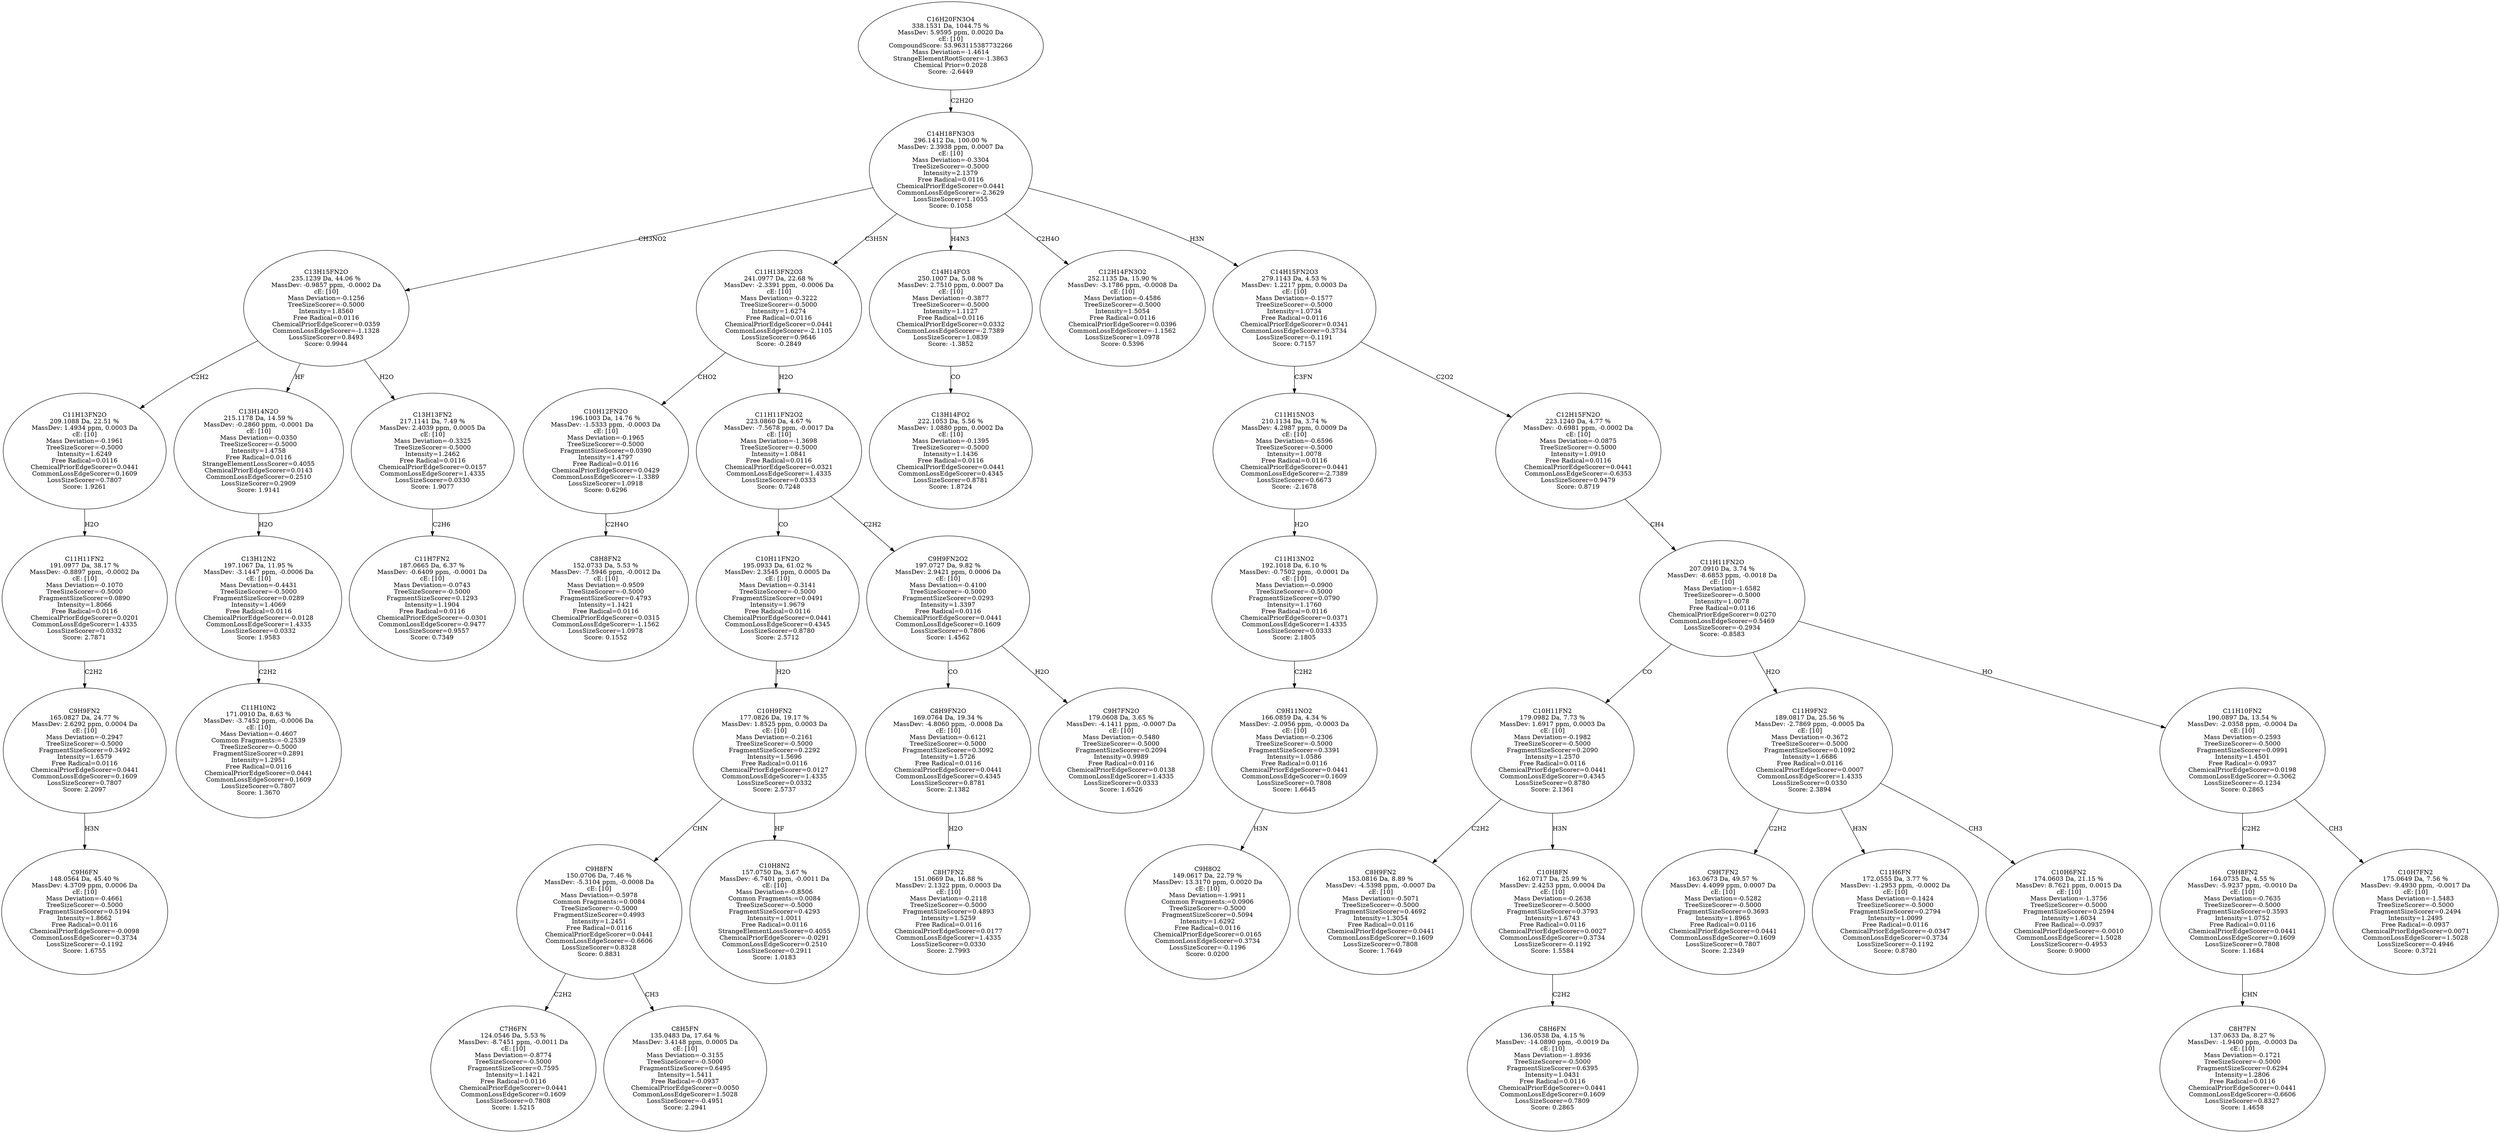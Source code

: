 strict digraph {
v1 [label="C9H6FN\n148.0564 Da, 45.40 %\nMassDev: 4.3709 ppm, 0.0006 Da\ncE: [10]\nMass Deviation=-0.4661\nTreeSizeScorer=-0.5000\nFragmentSizeScorer=0.5194\nIntensity=1.8662\nFree Radical=0.0116\nChemicalPriorEdgeScorer=-0.0098\nCommonLossEdgeScorer=0.3734\nLossSizeScorer=-0.1192\nScore: 1.6755"];
v2 [label="C9H9FN2\n165.0827 Da, 24.77 %\nMassDev: 2.6292 ppm, 0.0004 Da\ncE: [10]\nMass Deviation=-0.2947\nTreeSizeScorer=-0.5000\nFragmentSizeScorer=0.3492\nIntensity=1.6579\nFree Radical=0.0116\nChemicalPriorEdgeScorer=0.0441\nCommonLossEdgeScorer=0.1609\nLossSizeScorer=0.7807\nScore: 2.2097"];
v3 [label="C11H11FN2\n191.0977 Da, 38.17 %\nMassDev: -0.8897 ppm, -0.0002 Da\ncE: [10]\nMass Deviation=-0.1070\nTreeSizeScorer=-0.5000\nFragmentSizeScorer=0.0890\nIntensity=1.8066\nFree Radical=0.0116\nChemicalPriorEdgeScorer=0.0201\nCommonLossEdgeScorer=1.4335\nLossSizeScorer=0.0332\nScore: 2.7871"];
v4 [label="C11H13FN2O\n209.1088 Da, 22.51 %\nMassDev: 1.4934 ppm, 0.0003 Da\ncE: [10]\nMass Deviation=-0.1961\nTreeSizeScorer=-0.5000\nIntensity=1.6249\nFree Radical=0.0116\nChemicalPriorEdgeScorer=0.0441\nCommonLossEdgeScorer=0.1609\nLossSizeScorer=0.7807\nScore: 1.9261"];
v5 [label="C11H10N2\n171.0910 Da, 8.63 %\nMassDev: -3.7452 ppm, -0.0006 Da\ncE: [10]\nMass Deviation=-0.4607\nCommon Fragments:=-0.2539\nTreeSizeScorer=-0.5000\nFragmentSizeScorer=0.2891\nIntensity=1.2951\nFree Radical=0.0116\nChemicalPriorEdgeScorer=0.0441\nCommonLossEdgeScorer=0.1609\nLossSizeScorer=0.7807\nScore: 1.3670"];
v6 [label="C13H12N2\n197.1067 Da, 11.95 %\nMassDev: -3.1447 ppm, -0.0006 Da\ncE: [10]\nMass Deviation=-0.4431\nTreeSizeScorer=-0.5000\nFragmentSizeScorer=0.0289\nIntensity=1.4069\nFree Radical=0.0116\nChemicalPriorEdgeScorer=-0.0128\nCommonLossEdgeScorer=1.4335\nLossSizeScorer=0.0332\nScore: 1.9583"];
v7 [label="C13H14N2O\n215.1178 Da, 14.59 %\nMassDev: -0.2860 ppm, -0.0001 Da\ncE: [10]\nMass Deviation=-0.0350\nTreeSizeScorer=-0.5000\nIntensity=1.4758\nFree Radical=0.0116\nStrangeElementLossScorer=0.4055\nChemicalPriorEdgeScorer=0.0143\nCommonLossEdgeScorer=0.2510\nLossSizeScorer=0.2909\nScore: 1.9141"];
v8 [label="C11H7FN2\n187.0665 Da, 6.37 %\nMassDev: -0.6409 ppm, -0.0001 Da\ncE: [10]\nMass Deviation=-0.0743\nTreeSizeScorer=-0.5000\nFragmentSizeScorer=0.1293\nIntensity=1.1904\nFree Radical=0.0116\nChemicalPriorEdgeScorer=-0.0301\nCommonLossEdgeScorer=-0.9477\nLossSizeScorer=0.9557\nScore: 0.7349"];
v9 [label="C13H13FN2\n217.1141 Da, 7.49 %\nMassDev: 2.4039 ppm, 0.0005 Da\ncE: [10]\nMass Deviation=-0.3325\nTreeSizeScorer=-0.5000\nIntensity=1.2462\nFree Radical=0.0116\nChemicalPriorEdgeScorer=0.0157\nCommonLossEdgeScorer=1.4335\nLossSizeScorer=0.0330\nScore: 1.9077"];
v10 [label="C13H15FN2O\n235.1239 Da, 44.06 %\nMassDev: -0.9857 ppm, -0.0002 Da\ncE: [10]\nMass Deviation=-0.1256\nTreeSizeScorer=-0.5000\nIntensity=1.8560\nFree Radical=0.0116\nChemicalPriorEdgeScorer=0.0359\nCommonLossEdgeScorer=-1.1328\nLossSizeScorer=0.8493\nScore: 0.9944"];
v11 [label="C8H8FN2\n152.0733 Da, 5.53 %\nMassDev: -7.5946 ppm, -0.0012 Da\ncE: [10]\nMass Deviation=-0.9509\nTreeSizeScorer=-0.5000\nFragmentSizeScorer=0.4793\nIntensity=1.1421\nFree Radical=0.0116\nChemicalPriorEdgeScorer=0.0315\nCommonLossEdgeScorer=-1.1562\nLossSizeScorer=1.0978\nScore: 0.1552"];
v12 [label="C10H12FN2O\n196.1003 Da, 14.76 %\nMassDev: -1.5333 ppm, -0.0003 Da\ncE: [10]\nMass Deviation=-0.1965\nTreeSizeScorer=-0.5000\nFragmentSizeScorer=0.0390\nIntensity=1.4797\nFree Radical=0.0116\nChemicalPriorEdgeScorer=0.0429\nCommonLossEdgeScorer=-1.3389\nLossSizeScorer=1.0918\nScore: 0.6296"];
v13 [label="C7H6FN\n124.0546 Da, 5.53 %\nMassDev: -8.7451 ppm, -0.0011 Da\ncE: [10]\nMass Deviation=-0.8774\nTreeSizeScorer=-0.5000\nFragmentSizeScorer=0.7595\nIntensity=1.1421\nFree Radical=0.0116\nChemicalPriorEdgeScorer=0.0441\nCommonLossEdgeScorer=0.1609\nLossSizeScorer=0.7808\nScore: 1.5215"];
v14 [label="C8H5FN\n135.0483 Da, 17.64 %\nMassDev: 3.4148 ppm, 0.0005 Da\ncE: [10]\nMass Deviation=-0.3155\nTreeSizeScorer=-0.5000\nFragmentSizeScorer=0.6495\nIntensity=1.5411\nFree Radical=-0.0937\nChemicalPriorEdgeScorer=0.0050\nCommonLossEdgeScorer=1.5028\nLossSizeScorer=-0.4951\nScore: 2.2941"];
v15 [label="C9H8FN\n150.0706 Da, 7.46 %\nMassDev: -5.3104 ppm, -0.0008 Da\ncE: [10]\nMass Deviation=-0.5978\nCommon Fragments:=0.0084\nTreeSizeScorer=-0.5000\nFragmentSizeScorer=0.4993\nIntensity=1.2451\nFree Radical=0.0116\nChemicalPriorEdgeScorer=0.0441\nCommonLossEdgeScorer=-0.6606\nLossSizeScorer=0.8328\nScore: 0.8831"];
v16 [label="C10H8N2\n157.0750 Da, 3.67 %\nMassDev: -6.7401 ppm, -0.0011 Da\ncE: [10]\nMass Deviation=-0.8506\nCommon Fragments:=0.0084\nTreeSizeScorer=-0.5000\nFragmentSizeScorer=0.4293\nIntensity=1.0011\nFree Radical=0.0116\nStrangeElementLossScorer=0.4055\nChemicalPriorEdgeScorer=-0.0291\nCommonLossEdgeScorer=0.2510\nLossSizeScorer=0.2911\nScore: 1.0183"];
v17 [label="C10H9FN2\n177.0826 Da, 19.17 %\nMassDev: 1.8525 ppm, 0.0003 Da\ncE: [10]\nMass Deviation=-0.2161\nTreeSizeScorer=-0.5000\nFragmentSizeScorer=0.2292\nIntensity=1.5696\nFree Radical=0.0116\nChemicalPriorEdgeScorer=0.0127\nCommonLossEdgeScorer=1.4335\nLossSizeScorer=0.0332\nScore: 2.5737"];
v18 [label="C10H11FN2O\n195.0933 Da, 61.02 %\nMassDev: 2.3545 ppm, 0.0005 Da\ncE: [10]\nMass Deviation=-0.3141\nTreeSizeScorer=-0.5000\nFragmentSizeScorer=0.0491\nIntensity=1.9679\nFree Radical=0.0116\nChemicalPriorEdgeScorer=0.0441\nCommonLossEdgeScorer=0.4345\nLossSizeScorer=0.8780\nScore: 2.5712"];
v19 [label="C8H7FN2\n151.0669 Da, 16.88 %\nMassDev: 2.1322 ppm, 0.0003 Da\ncE: [10]\nMass Deviation=-0.2118\nTreeSizeScorer=-0.5000\nFragmentSizeScorer=0.4893\nIntensity=1.5259\nFree Radical=0.0116\nChemicalPriorEdgeScorer=0.0177\nCommonLossEdgeScorer=1.4335\nLossSizeScorer=0.0330\nScore: 2.7993"];
v20 [label="C8H9FN2O\n169.0764 Da, 19.34 %\nMassDev: -4.8060 ppm, -0.0008 Da\ncE: [10]\nMass Deviation=-0.6121\nTreeSizeScorer=-0.5000\nFragmentSizeScorer=0.3092\nIntensity=1.5726\nFree Radical=0.0116\nChemicalPriorEdgeScorer=0.0441\nCommonLossEdgeScorer=0.4345\nLossSizeScorer=0.8781\nScore: 2.1382"];
v21 [label="C9H7FN2O\n179.0608 Da, 3.65 %\nMassDev: -4.1411 ppm, -0.0007 Da\ncE: [10]\nMass Deviation=-0.5480\nTreeSizeScorer=-0.5000\nFragmentSizeScorer=0.2094\nIntensity=0.9989\nFree Radical=0.0116\nChemicalPriorEdgeScorer=0.0138\nCommonLossEdgeScorer=1.4335\nLossSizeScorer=0.0333\nScore: 1.6526"];
v22 [label="C9H9FN2O2\n197.0727 Da, 9.82 %\nMassDev: 2.9421 ppm, 0.0006 Da\ncE: [10]\nMass Deviation=-0.4100\nTreeSizeScorer=-0.5000\nFragmentSizeScorer=0.0293\nIntensity=1.3397\nFree Radical=0.0116\nChemicalPriorEdgeScorer=0.0441\nCommonLossEdgeScorer=0.1609\nLossSizeScorer=0.7806\nScore: 1.4562"];
v23 [label="C11H11FN2O2\n223.0860 Da, 4.67 %\nMassDev: -7.5678 ppm, -0.0017 Da\ncE: [10]\nMass Deviation=-1.3698\nTreeSizeScorer=-0.5000\nIntensity=1.0841\nFree Radical=0.0116\nChemicalPriorEdgeScorer=0.0321\nCommonLossEdgeScorer=1.4335\nLossSizeScorer=0.0333\nScore: 0.7248"];
v24 [label="C11H13FN2O3\n241.0977 Da, 22.68 %\nMassDev: -2.3391 ppm, -0.0006 Da\ncE: [10]\nMass Deviation=-0.3222\nTreeSizeScorer=-0.5000\nIntensity=1.6274\nFree Radical=0.0116\nChemicalPriorEdgeScorer=0.0441\nCommonLossEdgeScorer=-2.1105\nLossSizeScorer=0.9646\nScore: -0.2849"];
v25 [label="C13H14FO2\n222.1053 Da, 5.56 %\nMassDev: 1.0880 ppm, 0.0002 Da\ncE: [10]\nMass Deviation=-0.1395\nTreeSizeScorer=-0.5000\nIntensity=1.1436\nFree Radical=0.0116\nChemicalPriorEdgeScorer=0.0441\nCommonLossEdgeScorer=0.4345\nLossSizeScorer=0.8781\nScore: 1.8724"];
v26 [label="C14H14FO3\n250.1007 Da, 5.08 %\nMassDev: 2.7510 ppm, 0.0007 Da\ncE: [10]\nMass Deviation=-0.3877\nTreeSizeScorer=-0.5000\nIntensity=1.1127\nFree Radical=0.0116\nChemicalPriorEdgeScorer=0.0332\nCommonLossEdgeScorer=-2.7389\nLossSizeScorer=1.0839\nScore: -1.3852"];
v27 [label="C12H14FN3O2\n252.1135 Da, 15.90 %\nMassDev: -3.1786 ppm, -0.0008 Da\ncE: [10]\nMass Deviation=-0.4586\nTreeSizeScorer=-0.5000\nIntensity=1.5054\nFree Radical=0.0116\nChemicalPriorEdgeScorer=0.0396\nCommonLossEdgeScorer=-1.1562\nLossSizeScorer=1.0978\nScore: 0.5396"];
v28 [label="C9H8O2\n149.0617 Da, 22.79 %\nMassDev: 13.3170 ppm, 0.0020 Da\ncE: [10]\nMass Deviation=-1.9911\nCommon Fragments:=0.0906\nTreeSizeScorer=-0.5000\nFragmentSizeScorer=0.5094\nIntensity=1.6292\nFree Radical=0.0116\nChemicalPriorEdgeScorer=0.0165\nCommonLossEdgeScorer=0.3734\nLossSizeScorer=-0.1196\nScore: 0.0200"];
v29 [label="C9H11NO2\n166.0859 Da, 4.34 %\nMassDev: -2.0956 ppm, -0.0003 Da\ncE: [10]\nMass Deviation=-0.2306\nTreeSizeScorer=-0.5000\nFragmentSizeScorer=0.3391\nIntensity=1.0586\nFree Radical=0.0116\nChemicalPriorEdgeScorer=0.0441\nCommonLossEdgeScorer=0.1609\nLossSizeScorer=0.7808\nScore: 1.6645"];
v30 [label="C11H13NO2\n192.1018 Da, 6.10 %\nMassDev: -0.7502 ppm, -0.0001 Da\ncE: [10]\nMass Deviation=-0.0900\nTreeSizeScorer=-0.5000\nFragmentSizeScorer=0.0790\nIntensity=1.1760\nFree Radical=0.0116\nChemicalPriorEdgeScorer=0.0371\nCommonLossEdgeScorer=1.4335\nLossSizeScorer=0.0333\nScore: 2.1805"];
v31 [label="C11H15NO3\n210.1134 Da, 3.74 %\nMassDev: 4.2987 ppm, 0.0009 Da\ncE: [10]\nMass Deviation=-0.6596\nTreeSizeScorer=-0.5000\nIntensity=1.0078\nFree Radical=0.0116\nChemicalPriorEdgeScorer=0.0441\nCommonLossEdgeScorer=-2.7389\nLossSizeScorer=0.6673\nScore: -2.1678"];
v32 [label="C8H9FN2\n153.0816 Da, 8.89 %\nMassDev: -4.5398 ppm, -0.0007 Da\ncE: [10]\nMass Deviation=-0.5071\nTreeSizeScorer=-0.5000\nFragmentSizeScorer=0.4692\nIntensity=1.3054\nFree Radical=0.0116\nChemicalPriorEdgeScorer=0.0441\nCommonLossEdgeScorer=0.1609\nLossSizeScorer=0.7808\nScore: 1.7649"];
v33 [label="C8H6FN\n136.0538 Da, 4.15 %\nMassDev: -14.0890 ppm, -0.0019 Da\ncE: [10]\nMass Deviation=-1.8936\nTreeSizeScorer=-0.5000\nFragmentSizeScorer=0.6395\nIntensity=1.0431\nFree Radical=0.0116\nChemicalPriorEdgeScorer=0.0441\nCommonLossEdgeScorer=0.1609\nLossSizeScorer=0.7809\nScore: 0.2865"];
v34 [label="C10H8FN\n162.0717 Da, 25.99 %\nMassDev: 2.4253 ppm, 0.0004 Da\ncE: [10]\nMass Deviation=-0.2638\nTreeSizeScorer=-0.5000\nFragmentSizeScorer=0.3793\nIntensity=1.6743\nFree Radical=0.0116\nChemicalPriorEdgeScorer=0.0027\nCommonLossEdgeScorer=0.3734\nLossSizeScorer=-0.1192\nScore: 1.5584"];
v35 [label="C10H11FN2\n179.0982 Da, 7.73 %\nMassDev: 1.6917 ppm, 0.0003 Da\ncE: [10]\nMass Deviation=-0.1982\nTreeSizeScorer=-0.5000\nFragmentSizeScorer=0.2090\nIntensity=1.2570\nFree Radical=0.0116\nChemicalPriorEdgeScorer=0.0441\nCommonLossEdgeScorer=0.4345\nLossSizeScorer=0.8780\nScore: 2.1361"];
v36 [label="C9H7FN2\n163.0673 Da, 49.57 %\nMassDev: 4.4099 ppm, 0.0007 Da\ncE: [10]\nMass Deviation=-0.5282\nTreeSizeScorer=-0.5000\nFragmentSizeScorer=0.3693\nIntensity=1.8965\nFree Radical=0.0116\nChemicalPriorEdgeScorer=0.0441\nCommonLossEdgeScorer=0.1609\nLossSizeScorer=0.7807\nScore: 2.2349"];
v37 [label="C11H6FN\n172.0555 Da, 3.77 %\nMassDev: -1.2953 ppm, -0.0002 Da\ncE: [10]\nMass Deviation=-0.1424\nTreeSizeScorer=-0.5000\nFragmentSizeScorer=0.2794\nIntensity=1.0099\nFree Radical=0.0116\nChemicalPriorEdgeScorer=-0.0347\nCommonLossEdgeScorer=0.3734\nLossSizeScorer=-0.1192\nScore: 0.8780"];
v38 [label="C10H6FN2\n174.0603 Da, 21.15 %\nMassDev: 8.7621 ppm, 0.0015 Da\ncE: [10]\nMass Deviation=-1.3756\nTreeSizeScorer=-0.5000\nFragmentSizeScorer=0.2594\nIntensity=1.6034\nFree Radical=-0.0937\nChemicalPriorEdgeScorer=-0.0010\nCommonLossEdgeScorer=1.5028\nLossSizeScorer=-0.4953\nScore: 0.9000"];
v39 [label="C11H9FN2\n189.0817 Da, 25.56 %\nMassDev: -2.7869 ppm, -0.0005 Da\ncE: [10]\nMass Deviation=-0.3672\nTreeSizeScorer=-0.5000\nFragmentSizeScorer=0.1092\nIntensity=1.6686\nFree Radical=0.0116\nChemicalPriorEdgeScorer=0.0007\nCommonLossEdgeScorer=1.4335\nLossSizeScorer=0.0330\nScore: 2.3894"];
v40 [label="C8H7FN\n137.0633 Da, 8.27 %\nMassDev: -1.9400 ppm, -0.0003 Da\ncE: [10]\nMass Deviation=-0.1721\nTreeSizeScorer=-0.5000\nFragmentSizeScorer=0.6294\nIntensity=1.2806\nFree Radical=0.0116\nChemicalPriorEdgeScorer=0.0441\nCommonLossEdgeScorer=-0.6606\nLossSizeScorer=0.8327\nScore: 1.4658"];
v41 [label="C9H8FN2\n164.0735 Da, 4.55 %\nMassDev: -5.9237 ppm, -0.0010 Da\ncE: [10]\nMass Deviation=-0.7635\nTreeSizeScorer=-0.5000\nFragmentSizeScorer=0.3593\nIntensity=1.0752\nFree Radical=0.0116\nChemicalPriorEdgeScorer=0.0441\nCommonLossEdgeScorer=0.1609\nLossSizeScorer=0.7808\nScore: 1.1684"];
v42 [label="C10H7FN2\n175.0649 Da, 7.56 %\nMassDev: -9.4930 ppm, -0.0017 Da\ncE: [10]\nMass Deviation=-1.5483\nTreeSizeScorer=-0.5000\nFragmentSizeScorer=0.2494\nIntensity=1.2495\nFree Radical=-0.0937\nChemicalPriorEdgeScorer=0.0071\nCommonLossEdgeScorer=1.5028\nLossSizeScorer=-0.4946\nScore: 0.3721"];
v43 [label="C11H10FN2\n190.0897 Da, 13.54 %\nMassDev: -2.0358 ppm, -0.0004 Da\ncE: [10]\nMass Deviation=-0.2593\nTreeSizeScorer=-0.5000\nFragmentSizeScorer=0.0991\nIntensity=1.4501\nFree Radical=-0.0937\nChemicalPriorEdgeScorer=0.0198\nCommonLossEdgeScorer=-0.3062\nLossSizeScorer=-0.1234\nScore: 0.2865"];
v44 [label="C11H11FN2O\n207.0910 Da, 3.74 %\nMassDev: -8.6853 ppm, -0.0018 Da\ncE: [10]\nMass Deviation=-1.6582\nTreeSizeScorer=-0.5000\nIntensity=1.0078\nFree Radical=0.0116\nChemicalPriorEdgeScorer=0.0270\nCommonLossEdgeScorer=0.5469\nLossSizeScorer=-0.2934\nScore: -0.8583"];
v45 [label="C12H15FN2O\n223.1240 Da, 4.77 %\nMassDev: -0.6981 ppm, -0.0002 Da\ncE: [10]\nMass Deviation=-0.0875\nTreeSizeScorer=-0.5000\nIntensity=1.0910\nFree Radical=0.0116\nChemicalPriorEdgeScorer=0.0441\nCommonLossEdgeScorer=-0.6353\nLossSizeScorer=0.9479\nScore: 0.8719"];
v46 [label="C14H15FN2O3\n279.1143 Da, 4.53 %\nMassDev: 1.2217 ppm, 0.0003 Da\ncE: [10]\nMass Deviation=-0.1577\nTreeSizeScorer=-0.5000\nIntensity=1.0734\nFree Radical=0.0116\nChemicalPriorEdgeScorer=0.0341\nCommonLossEdgeScorer=0.3734\nLossSizeScorer=-0.1191\nScore: 0.7157"];
v47 [label="C14H18FN3O3\n296.1412 Da, 100.00 %\nMassDev: 2.3938 ppm, 0.0007 Da\ncE: [10]\nMass Deviation=-0.3304\nTreeSizeScorer=-0.5000\nIntensity=2.1379\nFree Radical=0.0116\nChemicalPriorEdgeScorer=0.0441\nCommonLossEdgeScorer=-2.3629\nLossSizeScorer=1.1055\nScore: 0.1058"];
v48 [label="C16H20FN3O4\n338.1531 Da, 1044.75 %\nMassDev: 5.9595 ppm, 0.0020 Da\ncE: [10]\nCompoundScore: 53.963115387732266\nMass Deviation=-1.4614\nStrangeElementRootScorer=-1.3863\nChemical Prior=0.2028\nScore: -2.6449"];
v2 -> v1 [label="H3N"];
v3 -> v2 [label="C2H2"];
v4 -> v3 [label="H2O"];
v10 -> v4 [label="C2H2"];
v6 -> v5 [label="C2H2"];
v7 -> v6 [label="H2O"];
v10 -> v7 [label="HF"];
v9 -> v8 [label="C2H6"];
v10 -> v9 [label="H2O"];
v47 -> v10 [label="CH3NO2"];
v12 -> v11 [label="C2H4O"];
v24 -> v12 [label="CHO2"];
v15 -> v13 [label="C2H2"];
v15 -> v14 [label="CH3"];
v17 -> v15 [label="CHN"];
v17 -> v16 [label="HF"];
v18 -> v17 [label="H2O"];
v23 -> v18 [label="CO"];
v20 -> v19 [label="H2O"];
v22 -> v20 [label="CO"];
v22 -> v21 [label="H2O"];
v23 -> v22 [label="C2H2"];
v24 -> v23 [label="H2O"];
v47 -> v24 [label="C3H5N"];
v26 -> v25 [label="CO"];
v47 -> v26 [label="H4N3"];
v47 -> v27 [label="C2H4O"];
v29 -> v28 [label="H3N"];
v30 -> v29 [label="C2H2"];
v31 -> v30 [label="H2O"];
v46 -> v31 [label="C3FN"];
v35 -> v32 [label="C2H2"];
v34 -> v33 [label="C2H2"];
v35 -> v34 [label="H3N"];
v44 -> v35 [label="CO"];
v39 -> v36 [label="C2H2"];
v39 -> v37 [label="H3N"];
v39 -> v38 [label="CH3"];
v44 -> v39 [label="H2O"];
v41 -> v40 [label="CHN"];
v43 -> v41 [label="C2H2"];
v43 -> v42 [label="CH3"];
v44 -> v43 [label="HO"];
v45 -> v44 [label="CH4"];
v46 -> v45 [label="C2O2"];
v47 -> v46 [label="H3N"];
v48 -> v47 [label="C2H2O"];
}